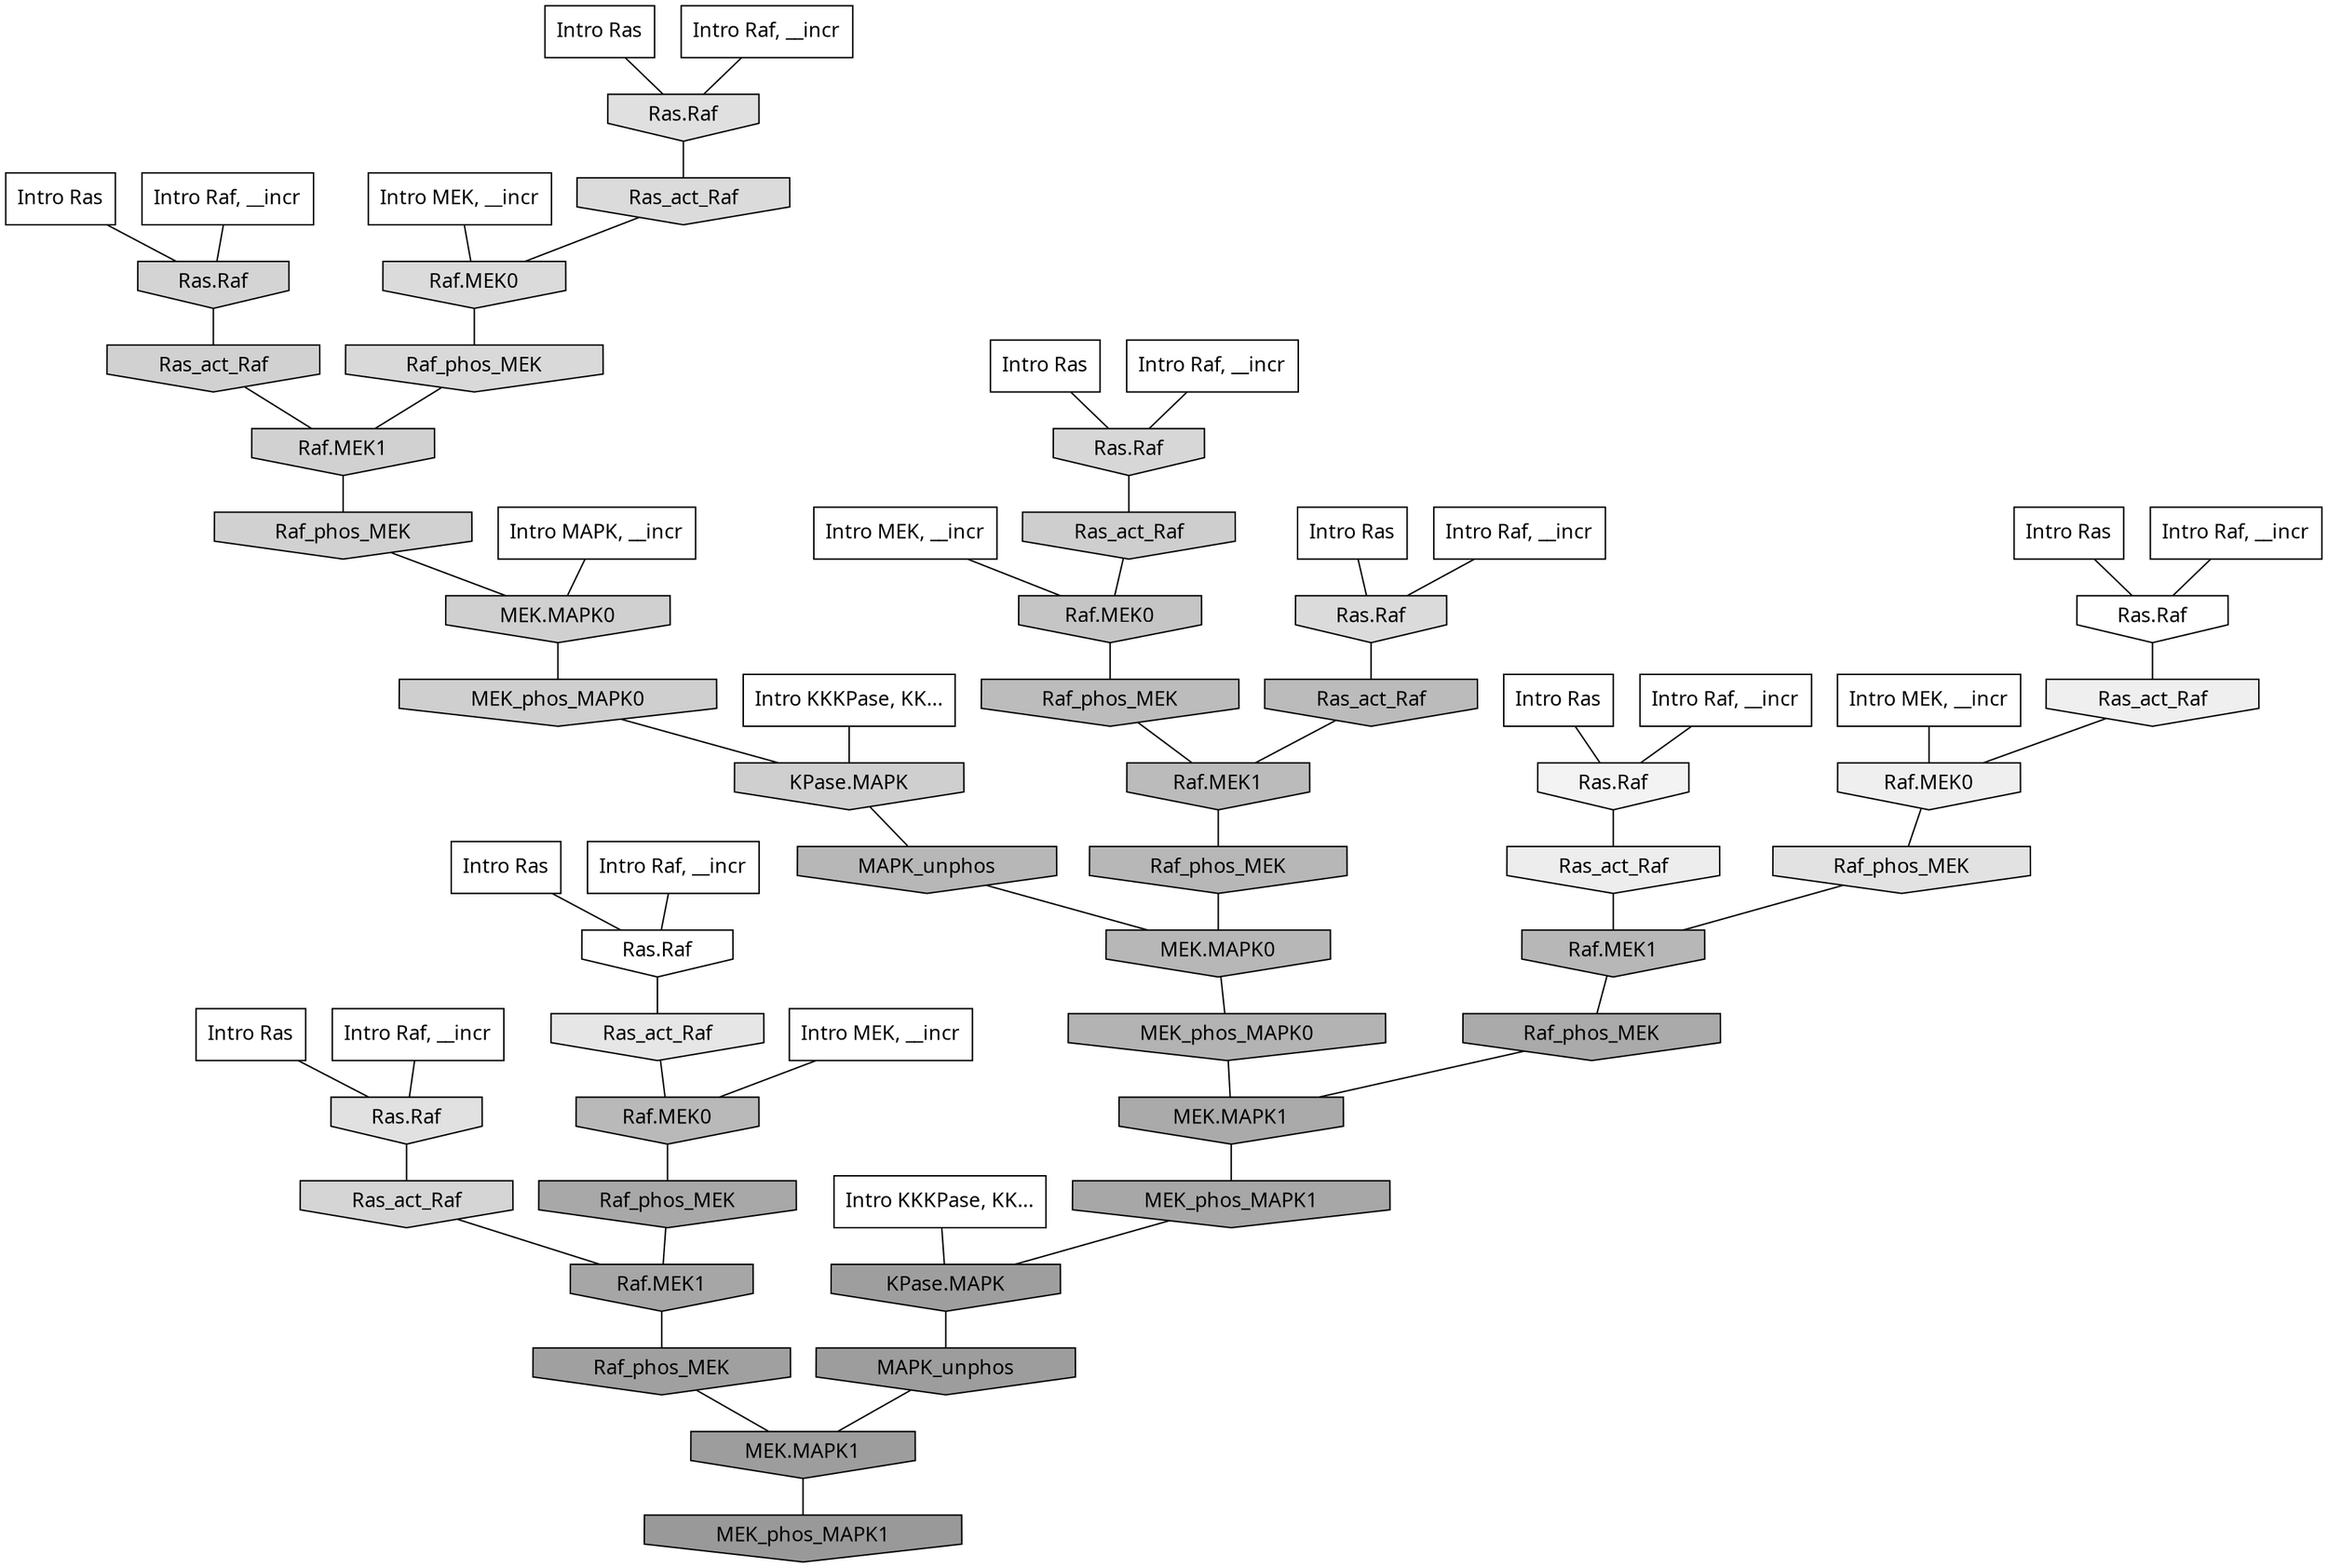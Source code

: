 digraph G{
  rankdir="TB";
  ranksep=0.30;
  node [fontname="CMU Serif"];
  edge [fontname="CMU Serif"];
  
  4 [label="Intro Ras", shape=rectangle, style=filled, fillcolor="0.000 0.000 1.000"]
  
  10 [label="Intro Ras", shape=rectangle, style=filled, fillcolor="0.000 0.000 1.000"]
  
  47 [label="Intro Ras", shape=rectangle, style=filled, fillcolor="0.000 0.000 1.000"]
  
  52 [label="Intro Ras", shape=rectangle, style=filled, fillcolor="0.000 0.000 1.000"]
  
  57 [label="Intro Ras", shape=rectangle, style=filled, fillcolor="0.000 0.000 1.000"]
  
  71 [label="Intro Ras", shape=rectangle, style=filled, fillcolor="0.000 0.000 1.000"]
  
  78 [label="Intro Ras", shape=rectangle, style=filled, fillcolor="0.000 0.000 1.000"]
  
  81 [label="Intro Ras", shape=rectangle, style=filled, fillcolor="0.000 0.000 1.000"]
  
  129 [label="Intro Raf, __incr", shape=rectangle, style=filled, fillcolor="0.000 0.000 1.000"]
  
  163 [label="Intro Raf, __incr", shape=rectangle, style=filled, fillcolor="0.000 0.000 1.000"]
  
  264 [label="Intro Raf, __incr", shape=rectangle, style=filled, fillcolor="0.000 0.000 1.000"]
  
  272 [label="Intro Raf, __incr", shape=rectangle, style=filled, fillcolor="0.000 0.000 1.000"]
  
  394 [label="Intro Raf, __incr", shape=rectangle, style=filled, fillcolor="0.000 0.000 1.000"]
  
  741 [label="Intro Raf, __incr", shape=rectangle, style=filled, fillcolor="0.000 0.000 1.000"]
  
  1052 [label="Intro Raf, __incr", shape=rectangle, style=filled, fillcolor="0.000 0.000 1.000"]
  
  1078 [label="Intro Raf, __incr", shape=rectangle, style=filled, fillcolor="0.000 0.000 1.000"]
  
  1266 [label="Intro MEK, __incr", shape=rectangle, style=filled, fillcolor="0.000 0.000 1.000"]
  
  1509 [label="Intro MEK, __incr", shape=rectangle, style=filled, fillcolor="0.000 0.000 1.000"]
  
  1791 [label="Intro MEK, __incr", shape=rectangle, style=filled, fillcolor="0.000 0.000 1.000"]
  
  1952 [label="Intro MEK, __incr", shape=rectangle, style=filled, fillcolor="0.000 0.000 1.000"]
  
  2552 [label="Intro MAPK, __incr", shape=rectangle, style=filled, fillcolor="0.000 0.000 1.000"]
  
  3118 [label="Intro KKKPase, KK...", shape=rectangle, style=filled, fillcolor="0.000 0.000 1.000"]
  
  3161 [label="Intro KKKPase, KK...", shape=rectangle, style=filled, fillcolor="0.000 0.000 1.000"]
  
  3224 [label="Ras.Raf", shape=invhouse, style=filled, fillcolor="0.000 0.000 1.000"]
  
  3274 [label="Ras.Raf", shape=invhouse, style=filled, fillcolor="0.000 0.000 1.000"]
  
  3713 [label="Ras.Raf", shape=invhouse, style=filled, fillcolor="0.000 0.000 0.950"]
  
  3906 [label="Ras_act_Raf", shape=invhouse, style=filled, fillcolor="0.000 0.000 0.937"]
  
  3909 [label="Raf.MEK0", shape=invhouse, style=filled, fillcolor="0.000 0.000 0.937"]
  
  4102 [label="Ras_act_Raf", shape=invhouse, style=filled, fillcolor="0.000 0.000 0.926"]
  
  4498 [label="Ras_act_Raf", shape=invhouse, style=filled, fillcolor="0.000 0.000 0.901"]
  
  4772 [label="Raf_phos_MEK", shape=invhouse, style=filled, fillcolor="0.000 0.000 0.886"]
  
  4879 [label="Ras.Raf", shape=invhouse, style=filled, fillcolor="0.000 0.000 0.880"]
  
  4921 [label="Ras.Raf", shape=invhouse, style=filled, fillcolor="0.000 0.000 0.878"]
  
  5260 [label="Ras.Raf", shape=invhouse, style=filled, fillcolor="0.000 0.000 0.859"]
  
  5338 [label="Ras_act_Raf", shape=invhouse, style=filled, fillcolor="0.000 0.000 0.856"]
  
  5340 [label="Raf.MEK0", shape=invhouse, style=filled, fillcolor="0.000 0.000 0.856"]
  
  5437 [label="Raf_phos_MEK", shape=invhouse, style=filled, fillcolor="0.000 0.000 0.851"]
  
  5598 [label="Ras.Raf", shape=invhouse, style=filled, fillcolor="0.000 0.000 0.840"]
  
  5736 [label="Ras_act_Raf", shape=invhouse, style=filled, fillcolor="0.000 0.000 0.834"]
  
  5787 [label="Ras.Raf", shape=invhouse, style=filled, fillcolor="0.000 0.000 0.832"]
  
  6018 [label="Ras_act_Raf", shape=invhouse, style=filled, fillcolor="0.000 0.000 0.820"]
  
  6025 [label="Raf.MEK1", shape=invhouse, style=filled, fillcolor="0.000 0.000 0.820"]
  
  6093 [label="Raf_phos_MEK", shape=invhouse, style=filled, fillcolor="0.000 0.000 0.817"]
  
  6175 [label="MEK.MAPK0", shape=invhouse, style=filled, fillcolor="0.000 0.000 0.813"]
  
  6267 [label="MEK_phos_MAPK0", shape=invhouse, style=filled, fillcolor="0.000 0.000 0.810"]
  
  6272 [label="KPase.MAPK", shape=invhouse, style=filled, fillcolor="0.000 0.000 0.809"]
  
  6306 [label="Ras_act_Raf", shape=invhouse, style=filled, fillcolor="0.000 0.000 0.808"]
  
  7460 [label="Raf.MEK0", shape=invhouse, style=filled, fillcolor="0.000 0.000 0.771"]
  
  8640 [label="Raf_phos_MEK", shape=invhouse, style=filled, fillcolor="0.000 0.000 0.738"]
  
  8806 [label="Ras_act_Raf", shape=invhouse, style=filled, fillcolor="0.000 0.000 0.733"]
  
  8809 [label="Raf.MEK1", shape=invhouse, style=filled, fillcolor="0.000 0.000 0.733"]
  
  9151 [label="Raf.MEK0", shape=invhouse, style=filled, fillcolor="0.000 0.000 0.724"]
  
  9489 [label="MAPK_unphos", shape=invhouse, style=filled, fillcolor="0.000 0.000 0.717"]
  
  9533 [label="Raf.MEK1", shape=invhouse, style=filled, fillcolor="0.000 0.000 0.717"]
  
  9586 [label="Raf_phos_MEK", shape=invhouse, style=filled, fillcolor="0.000 0.000 0.716"]
  
  9588 [label="MEK.MAPK0", shape=invhouse, style=filled, fillcolor="0.000 0.000 0.716"]
  
  10285 [label="MEK_phos_MAPK0", shape=invhouse, style=filled, fillcolor="0.000 0.000 0.702"]
  
  12422 [label="Raf_phos_MEK", shape=invhouse, style=filled, fillcolor="0.000 0.000 0.666"]
  
  12424 [label="MEK.MAPK1", shape=invhouse, style=filled, fillcolor="0.000 0.000 0.666"]
  
  12944 [label="Raf_phos_MEK", shape=invhouse, style=filled, fillcolor="0.000 0.000 0.658"]
  
  13269 [label="MEK_phos_MAPK1", shape=invhouse, style=filled, fillcolor="0.000 0.000 0.653"]
  
  13433 [label="Raf.MEK1", shape=invhouse, style=filled, fillcolor="0.000 0.000 0.651"]
  
  15223 [label="Raf_phos_MEK", shape=invhouse, style=filled, fillcolor="0.000 0.000 0.628"]
  
  15835 [label="KPase.MAPK", shape=invhouse, style=filled, fillcolor="0.000 0.000 0.618"]
  
  15920 [label="MAPK_unphos", shape=invhouse, style=filled, fillcolor="0.000 0.000 0.616"]
  
  15924 [label="MEK.MAPK1", shape=invhouse, style=filled, fillcolor="0.000 0.000 0.616"]
  
  16673 [label="MEK_phos_MAPK1", shape=invhouse, style=filled, fillcolor="0.000 0.000 0.600"]
  
  
  15924 -> 16673 [dir=none, color="0.000 0.000 0.000"] 
  15920 -> 15924 [dir=none, color="0.000 0.000 0.000"] 
  15835 -> 15920 [dir=none, color="0.000 0.000 0.000"] 
  15223 -> 15924 [dir=none, color="0.000 0.000 0.000"] 
  13433 -> 15223 [dir=none, color="0.000 0.000 0.000"] 
  13269 -> 15835 [dir=none, color="0.000 0.000 0.000"] 
  12944 -> 13433 [dir=none, color="0.000 0.000 0.000"] 
  12424 -> 13269 [dir=none, color="0.000 0.000 0.000"] 
  12422 -> 12424 [dir=none, color="0.000 0.000 0.000"] 
  10285 -> 12424 [dir=none, color="0.000 0.000 0.000"] 
  9588 -> 10285 [dir=none, color="0.000 0.000 0.000"] 
  9586 -> 9588 [dir=none, color="0.000 0.000 0.000"] 
  9533 -> 12422 [dir=none, color="0.000 0.000 0.000"] 
  9489 -> 9588 [dir=none, color="0.000 0.000 0.000"] 
  9151 -> 12944 [dir=none, color="0.000 0.000 0.000"] 
  8809 -> 9586 [dir=none, color="0.000 0.000 0.000"] 
  8806 -> 8809 [dir=none, color="0.000 0.000 0.000"] 
  8640 -> 8809 [dir=none, color="0.000 0.000 0.000"] 
  7460 -> 8640 [dir=none, color="0.000 0.000 0.000"] 
  6306 -> 7460 [dir=none, color="0.000 0.000 0.000"] 
  6272 -> 9489 [dir=none, color="0.000 0.000 0.000"] 
  6267 -> 6272 [dir=none, color="0.000 0.000 0.000"] 
  6175 -> 6267 [dir=none, color="0.000 0.000 0.000"] 
  6093 -> 6175 [dir=none, color="0.000 0.000 0.000"] 
  6025 -> 6093 [dir=none, color="0.000 0.000 0.000"] 
  6018 -> 6025 [dir=none, color="0.000 0.000 0.000"] 
  5787 -> 6018 [dir=none, color="0.000 0.000 0.000"] 
  5736 -> 13433 [dir=none, color="0.000 0.000 0.000"] 
  5598 -> 6306 [dir=none, color="0.000 0.000 0.000"] 
  5437 -> 6025 [dir=none, color="0.000 0.000 0.000"] 
  5340 -> 5437 [dir=none, color="0.000 0.000 0.000"] 
  5338 -> 5340 [dir=none, color="0.000 0.000 0.000"] 
  5260 -> 8806 [dir=none, color="0.000 0.000 0.000"] 
  4921 -> 5338 [dir=none, color="0.000 0.000 0.000"] 
  4879 -> 5736 [dir=none, color="0.000 0.000 0.000"] 
  4772 -> 9533 [dir=none, color="0.000 0.000 0.000"] 
  4498 -> 9151 [dir=none, color="0.000 0.000 0.000"] 
  4102 -> 9533 [dir=none, color="0.000 0.000 0.000"] 
  3909 -> 4772 [dir=none, color="0.000 0.000 0.000"] 
  3906 -> 3909 [dir=none, color="0.000 0.000 0.000"] 
  3713 -> 4102 [dir=none, color="0.000 0.000 0.000"] 
  3274 -> 4498 [dir=none, color="0.000 0.000 0.000"] 
  3224 -> 3906 [dir=none, color="0.000 0.000 0.000"] 
  3161 -> 15835 [dir=none, color="0.000 0.000 0.000"] 
  3118 -> 6272 [dir=none, color="0.000 0.000 0.000"] 
  2552 -> 6175 [dir=none, color="0.000 0.000 0.000"] 
  1952 -> 9151 [dir=none, color="0.000 0.000 0.000"] 
  1791 -> 3909 [dir=none, color="0.000 0.000 0.000"] 
  1509 -> 7460 [dir=none, color="0.000 0.000 0.000"] 
  1266 -> 5340 [dir=none, color="0.000 0.000 0.000"] 
  1078 -> 3274 [dir=none, color="0.000 0.000 0.000"] 
  1052 -> 3713 [dir=none, color="0.000 0.000 0.000"] 
  741 -> 5598 [dir=none, color="0.000 0.000 0.000"] 
  394 -> 3224 [dir=none, color="0.000 0.000 0.000"] 
  272 -> 4879 [dir=none, color="0.000 0.000 0.000"] 
  264 -> 5787 [dir=none, color="0.000 0.000 0.000"] 
  163 -> 5260 [dir=none, color="0.000 0.000 0.000"] 
  129 -> 4921 [dir=none, color="0.000 0.000 0.000"] 
  81 -> 5260 [dir=none, color="0.000 0.000 0.000"] 
  78 -> 3713 [dir=none, color="0.000 0.000 0.000"] 
  71 -> 3224 [dir=none, color="0.000 0.000 0.000"] 
  57 -> 3274 [dir=none, color="0.000 0.000 0.000"] 
  52 -> 4921 [dir=none, color="0.000 0.000 0.000"] 
  47 -> 4879 [dir=none, color="0.000 0.000 0.000"] 
  10 -> 5598 [dir=none, color="0.000 0.000 0.000"] 
  4 -> 5787 [dir=none, color="0.000 0.000 0.000"] 
  
  }
